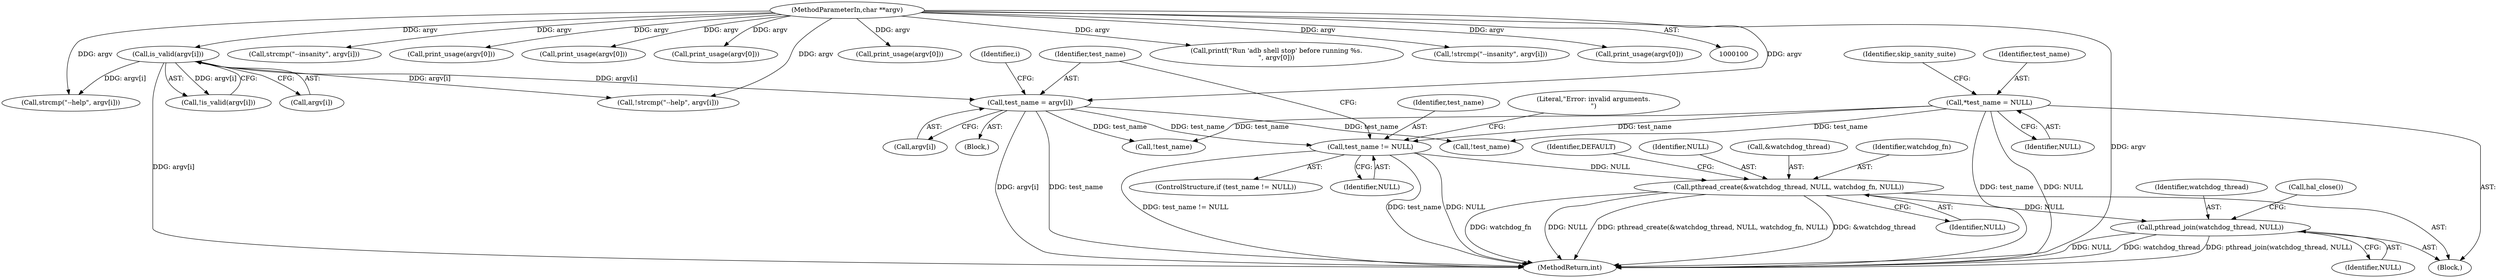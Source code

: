 digraph "0_Android_37c88107679d36c419572732b4af6e18bb2f7dce_5@pointer" {
"1000166" [label="(Call,test_name != NULL)"];
"1000179" [label="(Call,test_name = argv[i])"];
"1000151" [label="(Call,is_valid(argv[i]))"];
"1000102" [label="(MethodParameterIn,char **argv)"];
"1000105" [label="(Call,*test_name = NULL)"];
"1000297" [label="(Call,pthread_create(&watchdog_thread, NULL, watchdog_fn, NULL))"];
"1000497" [label="(Call,pthread_join(watchdog_thread, NULL))"];
"1000500" [label="(Call,hal_close())"];
"1000297" [label="(Call,pthread_create(&watchdog_thread, NULL, watchdog_fn, NULL))"];
"1000498" [label="(Identifier,watchdog_thread)"];
"1000139" [label="(Call,strcmp(\"--insanity\", argv[i]))"];
"1000158" [label="(Call,print_usage(argv[0]))"];
"1000254" [label="(Call,print_usage(argv[0]))"];
"1000165" [label="(ControlStructure,if (test_name != NULL))"];
"1000300" [label="(Identifier,NULL)"];
"1000298" [label="(Call,&watchdog_thread)"];
"1000106" [label="(Identifier,test_name)"];
"1000172" [label="(Call,print_usage(argv[0]))"];
"1000105" [label="(Call,*test_name = NULL)"];
"1000125" [label="(Call,strcmp(\"--help\", argv[i]))"];
"1000167" [label="(Identifier,test_name)"];
"1000103" [label="(Block,)"];
"1000180" [label="(Identifier,test_name)"];
"1000427" [label="(Call,!test_name)"];
"1000171" [label="(Literal,\"Error: invalid arguments.\n\")"];
"1000122" [label="(Block,)"];
"1000102" [label="(MethodParameterIn,char **argv)"];
"1000206" [label="(Call,print_usage(argv[0]))"];
"1000503" [label="(MethodReturn,int)"];
"1000110" [label="(Identifier,skip_sanity_suite)"];
"1000150" [label="(Call,!is_valid(argv[i]))"];
"1000301" [label="(Identifier,watchdog_fn)"];
"1000499" [label="(Identifier,NULL)"];
"1000168" [label="(Identifier,NULL)"];
"1000166" [label="(Call,test_name != NULL)"];
"1000181" [label="(Call,argv[i])"];
"1000124" [label="(Call,!strcmp(\"--help\", argv[i]))"];
"1000302" [label="(Identifier,NULL)"];
"1000497" [label="(Call,pthread_join(watchdog_thread, NULL))"];
"1000187" [label="(Call,printf(\"Run 'adb shell stop' before running %s.\n\", argv[0]))"];
"1000107" [label="(Identifier,NULL)"];
"1000152" [label="(Call,argv[i])"];
"1000138" [label="(Call,!strcmp(\"--insanity\", argv[i]))"];
"1000131" [label="(Call,print_usage(argv[0]))"];
"1000179" [label="(Call,test_name = argv[i])"];
"1000121" [label="(Identifier,i)"];
"1000305" [label="(Identifier,DEFAULT)"];
"1000151" [label="(Call,is_valid(argv[i]))"];
"1000357" [label="(Call,!test_name)"];
"1000166" -> "1000165"  [label="AST: "];
"1000166" -> "1000168"  [label="CFG: "];
"1000167" -> "1000166"  [label="AST: "];
"1000168" -> "1000166"  [label="AST: "];
"1000171" -> "1000166"  [label="CFG: "];
"1000180" -> "1000166"  [label="CFG: "];
"1000166" -> "1000503"  [label="DDG: NULL"];
"1000166" -> "1000503"  [label="DDG: test_name != NULL"];
"1000166" -> "1000503"  [label="DDG: test_name"];
"1000179" -> "1000166"  [label="DDG: test_name"];
"1000105" -> "1000166"  [label="DDG: test_name"];
"1000166" -> "1000297"  [label="DDG: NULL"];
"1000179" -> "1000122"  [label="AST: "];
"1000179" -> "1000181"  [label="CFG: "];
"1000180" -> "1000179"  [label="AST: "];
"1000181" -> "1000179"  [label="AST: "];
"1000121" -> "1000179"  [label="CFG: "];
"1000179" -> "1000503"  [label="DDG: argv[i]"];
"1000179" -> "1000503"  [label="DDG: test_name"];
"1000151" -> "1000179"  [label="DDG: argv[i]"];
"1000102" -> "1000179"  [label="DDG: argv"];
"1000179" -> "1000357"  [label="DDG: test_name"];
"1000179" -> "1000427"  [label="DDG: test_name"];
"1000151" -> "1000150"  [label="AST: "];
"1000151" -> "1000152"  [label="CFG: "];
"1000152" -> "1000151"  [label="AST: "];
"1000150" -> "1000151"  [label="CFG: "];
"1000151" -> "1000503"  [label="DDG: argv[i]"];
"1000151" -> "1000124"  [label="DDG: argv[i]"];
"1000151" -> "1000125"  [label="DDG: argv[i]"];
"1000151" -> "1000150"  [label="DDG: argv[i]"];
"1000102" -> "1000151"  [label="DDG: argv"];
"1000102" -> "1000100"  [label="AST: "];
"1000102" -> "1000503"  [label="DDG: argv"];
"1000102" -> "1000124"  [label="DDG: argv"];
"1000102" -> "1000125"  [label="DDG: argv"];
"1000102" -> "1000131"  [label="DDG: argv"];
"1000102" -> "1000138"  [label="DDG: argv"];
"1000102" -> "1000139"  [label="DDG: argv"];
"1000102" -> "1000158"  [label="DDG: argv"];
"1000102" -> "1000172"  [label="DDG: argv"];
"1000102" -> "1000187"  [label="DDG: argv"];
"1000102" -> "1000206"  [label="DDG: argv"];
"1000102" -> "1000254"  [label="DDG: argv"];
"1000105" -> "1000103"  [label="AST: "];
"1000105" -> "1000107"  [label="CFG: "];
"1000106" -> "1000105"  [label="AST: "];
"1000107" -> "1000105"  [label="AST: "];
"1000110" -> "1000105"  [label="CFG: "];
"1000105" -> "1000503"  [label="DDG: NULL"];
"1000105" -> "1000503"  [label="DDG: test_name"];
"1000105" -> "1000357"  [label="DDG: test_name"];
"1000105" -> "1000427"  [label="DDG: test_name"];
"1000297" -> "1000103"  [label="AST: "];
"1000297" -> "1000302"  [label="CFG: "];
"1000298" -> "1000297"  [label="AST: "];
"1000300" -> "1000297"  [label="AST: "];
"1000301" -> "1000297"  [label="AST: "];
"1000302" -> "1000297"  [label="AST: "];
"1000305" -> "1000297"  [label="CFG: "];
"1000297" -> "1000503"  [label="DDG: &watchdog_thread"];
"1000297" -> "1000503"  [label="DDG: watchdog_fn"];
"1000297" -> "1000503"  [label="DDG: NULL"];
"1000297" -> "1000503"  [label="DDG: pthread_create(&watchdog_thread, NULL, watchdog_fn, NULL)"];
"1000297" -> "1000497"  [label="DDG: NULL"];
"1000497" -> "1000103"  [label="AST: "];
"1000497" -> "1000499"  [label="CFG: "];
"1000498" -> "1000497"  [label="AST: "];
"1000499" -> "1000497"  [label="AST: "];
"1000500" -> "1000497"  [label="CFG: "];
"1000497" -> "1000503"  [label="DDG: watchdog_thread"];
"1000497" -> "1000503"  [label="DDG: pthread_join(watchdog_thread, NULL)"];
"1000497" -> "1000503"  [label="DDG: NULL"];
}
